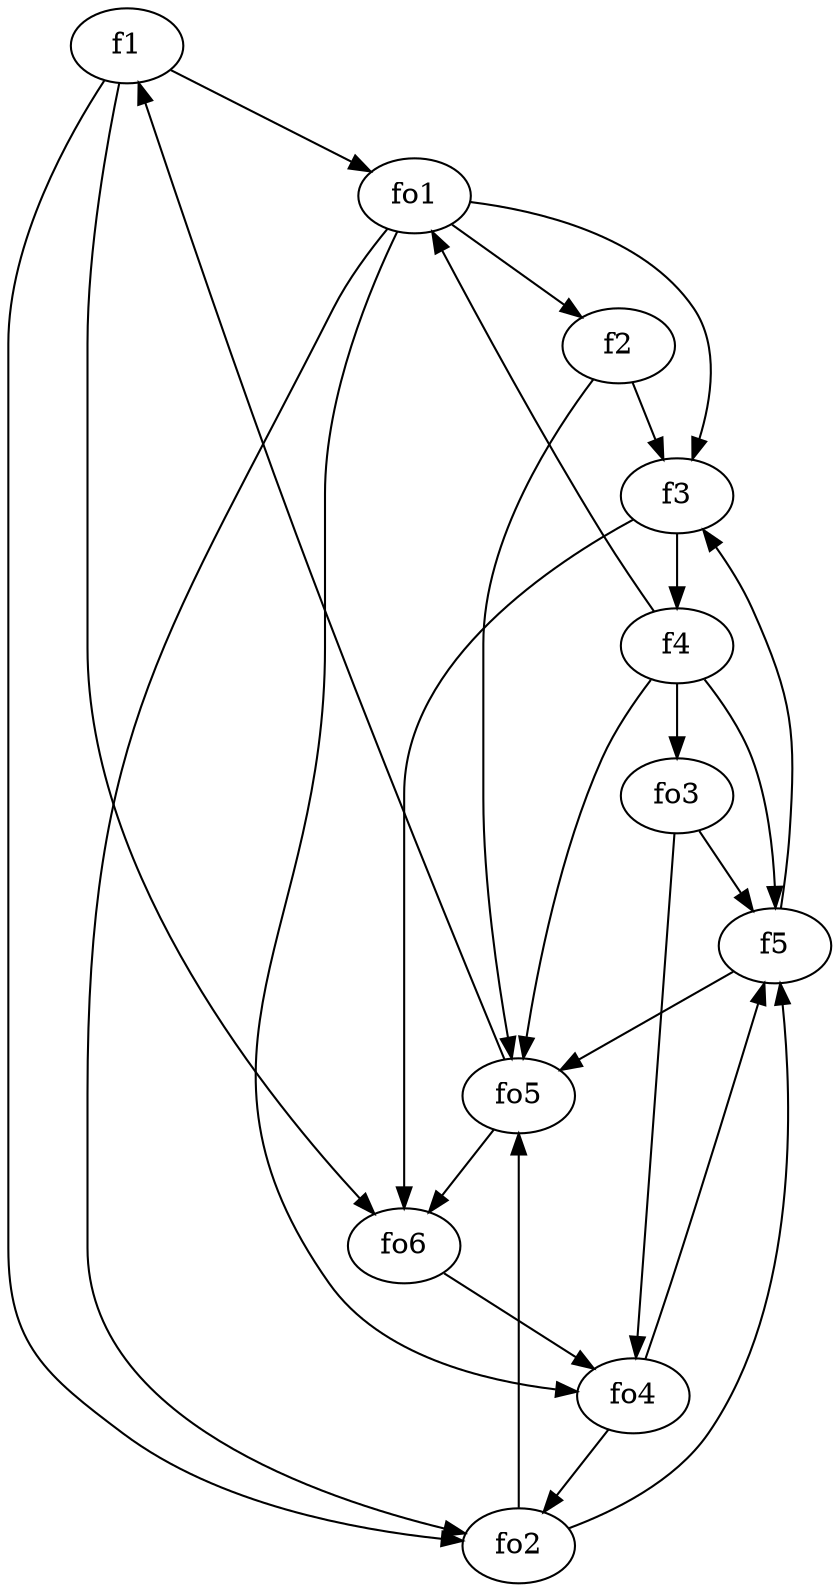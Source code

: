 strict digraph  {
f1;
f2;
f3;
f4;
f5;
fo1;
fo2;
fo3;
fo4;
fo5;
fo6;
f1 -> fo6  [weight=2];
f1 -> fo2  [weight=2];
f1 -> fo1  [weight=2];
f2 -> fo5  [weight=2];
f2 -> f3  [weight=2];
f3 -> fo6  [weight=2];
f3 -> f4  [weight=2];
f4 -> f5  [weight=2];
f4 -> fo3  [weight=2];
f4 -> fo1  [weight=2];
f4 -> fo5  [weight=2];
f5 -> fo5  [weight=2];
f5 -> f3  [weight=2];
fo1 -> f2  [weight=2];
fo1 -> fo4  [weight=2];
fo1 -> fo2  [weight=2];
fo1 -> f3  [weight=2];
fo2 -> fo5  [weight=2];
fo2 -> f5  [weight=2];
fo3 -> f5  [weight=2];
fo3 -> fo4  [weight=2];
fo4 -> fo2  [weight=2];
fo4 -> f5  [weight=2];
fo5 -> fo6  [weight=2];
fo5 -> f1  [weight=2];
fo6 -> fo4  [weight=2];
}
